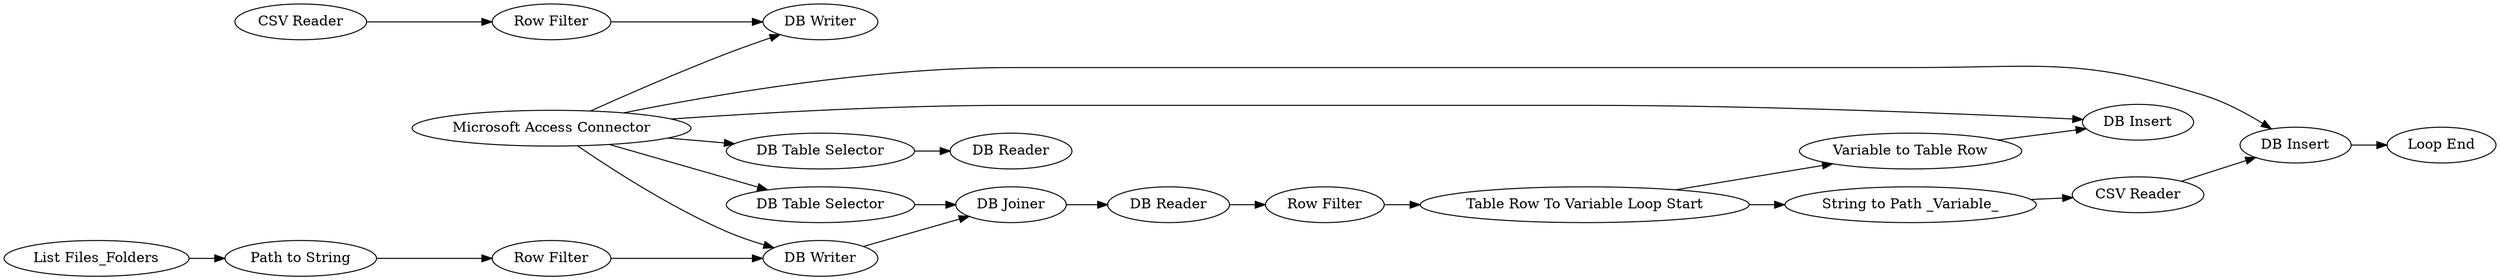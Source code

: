 digraph {
	7 -> 8
	4 -> 5
	8 -> 9
	12 -> 14
	1 -> 19
	2 -> 11
	20 -> 19
	14 -> 15
	17 -> 18
	1 -> 2
	11 -> 12
	10 -> 11
	13 -> 6
	15 -> 16
	1 -> 10
	1 -> 18
	3 -> 4
	15 -> 20
	1 -> 13
	9 -> 10
	18 -> 21
	16 -> 17
	1 -> 5
	7 [label="List Files_Folders"]
	9 [label="Row Filter"]
	18 [label="DB Insert"]
	21 [label="Loop End"]
	8 [label="Path to String"]
	17 [label="CSV Reader"]
	3 [label="CSV Reader"]
	19 [label="DB Insert"]
	6 [label="DB Reader"]
	15 [label="Table Row To Variable Loop Start"]
	12 [label="DB Reader"]
	10 [label="DB Writer"]
	16 [label="String to Path _Variable_"]
	1 [label="Microsoft Access Connector"]
	11 [label="DB Joiner"]
	4 [label="Row Filter"]
	14 [label="Row Filter"]
	5 [label="DB Writer"]
	13 [label="DB Table Selector"]
	20 [label="Variable to Table Row"]
	2 [label="DB Table Selector"]
	rankdir=LR
}

